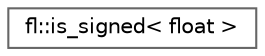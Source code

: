 digraph "Graphical Class Hierarchy"
{
 // INTERACTIVE_SVG=YES
 // LATEX_PDF_SIZE
  bgcolor="transparent";
  edge [fontname=Helvetica,fontsize=10,labelfontname=Helvetica,labelfontsize=10];
  node [fontname=Helvetica,fontsize=10,shape=box,height=0.2,width=0.4];
  rankdir="LR";
  Node0 [id="Node000000",label="fl::is_signed\< float \>",height=0.2,width=0.4,color="grey40", fillcolor="white", style="filled",URL="$db/d70/structfl_1_1is__signed_3_01float_01_4.html",tooltip=" "];
}
